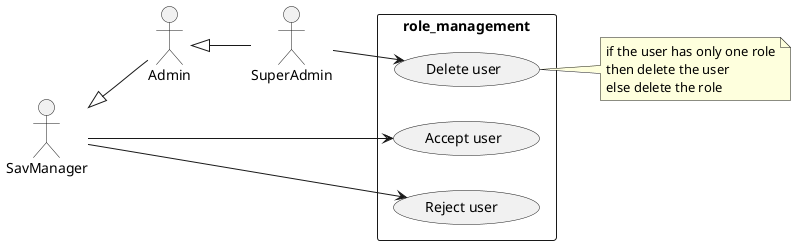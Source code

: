 @startuml role_management_use_case
left to right direction
skinparam packageStyle rect
skinparam shadowing false

actor SavManager as sm 
actor SuperAdmin as sa
actor Admin as a
sm <|-- a
a <|-- sa


package role_management  {
( Delete user ) as du
( Accept user ) as au
( Reject user  ) as ru

}

left to right direction
sa --> du 
sm --> au
sm --> ru

note right of du
    if the user has only one role
    then delete the user
    else delete the role
end note
@enduml